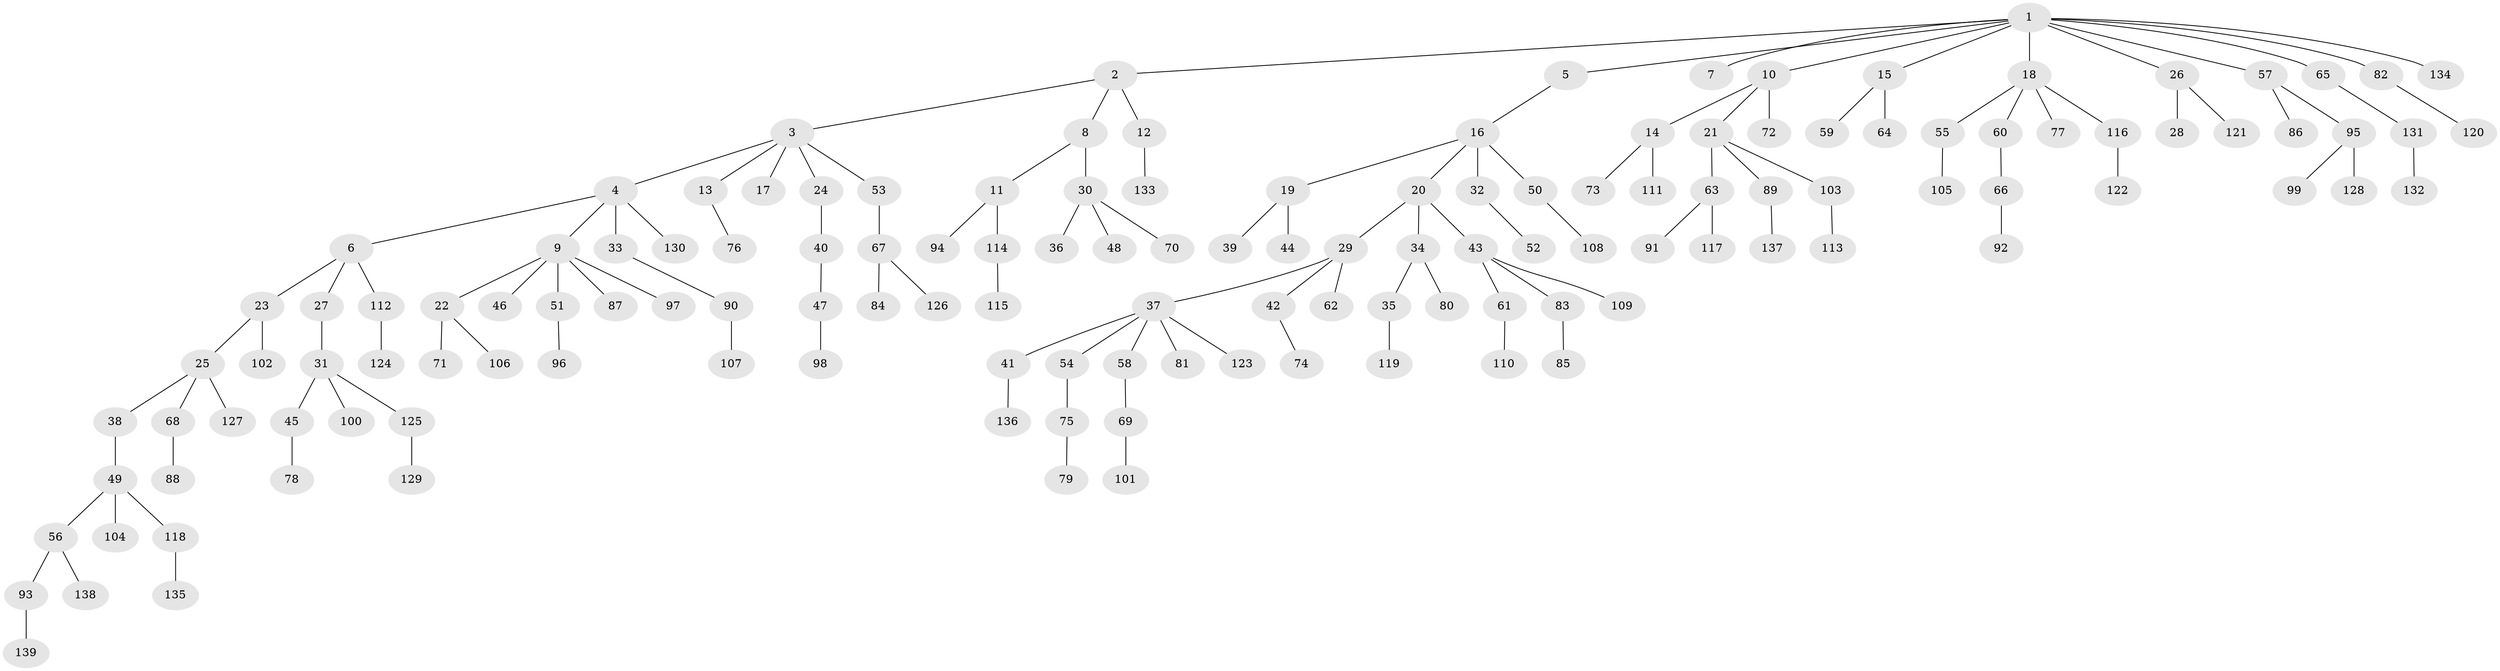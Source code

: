 // Generated by graph-tools (version 1.1) at 2025/26/03/09/25 03:26:31]
// undirected, 139 vertices, 138 edges
graph export_dot {
graph [start="1"]
  node [color=gray90,style=filled];
  1;
  2;
  3;
  4;
  5;
  6;
  7;
  8;
  9;
  10;
  11;
  12;
  13;
  14;
  15;
  16;
  17;
  18;
  19;
  20;
  21;
  22;
  23;
  24;
  25;
  26;
  27;
  28;
  29;
  30;
  31;
  32;
  33;
  34;
  35;
  36;
  37;
  38;
  39;
  40;
  41;
  42;
  43;
  44;
  45;
  46;
  47;
  48;
  49;
  50;
  51;
  52;
  53;
  54;
  55;
  56;
  57;
  58;
  59;
  60;
  61;
  62;
  63;
  64;
  65;
  66;
  67;
  68;
  69;
  70;
  71;
  72;
  73;
  74;
  75;
  76;
  77;
  78;
  79;
  80;
  81;
  82;
  83;
  84;
  85;
  86;
  87;
  88;
  89;
  90;
  91;
  92;
  93;
  94;
  95;
  96;
  97;
  98;
  99;
  100;
  101;
  102;
  103;
  104;
  105;
  106;
  107;
  108;
  109;
  110;
  111;
  112;
  113;
  114;
  115;
  116;
  117;
  118;
  119;
  120;
  121;
  122;
  123;
  124;
  125;
  126;
  127;
  128;
  129;
  130;
  131;
  132;
  133;
  134;
  135;
  136;
  137;
  138;
  139;
  1 -- 2;
  1 -- 5;
  1 -- 7;
  1 -- 10;
  1 -- 15;
  1 -- 18;
  1 -- 26;
  1 -- 57;
  1 -- 65;
  1 -- 82;
  1 -- 134;
  2 -- 3;
  2 -- 8;
  2 -- 12;
  3 -- 4;
  3 -- 13;
  3 -- 17;
  3 -- 24;
  3 -- 53;
  4 -- 6;
  4 -- 9;
  4 -- 33;
  4 -- 130;
  5 -- 16;
  6 -- 23;
  6 -- 27;
  6 -- 112;
  8 -- 11;
  8 -- 30;
  9 -- 22;
  9 -- 46;
  9 -- 51;
  9 -- 87;
  9 -- 97;
  10 -- 14;
  10 -- 21;
  10 -- 72;
  11 -- 94;
  11 -- 114;
  12 -- 133;
  13 -- 76;
  14 -- 73;
  14 -- 111;
  15 -- 59;
  15 -- 64;
  16 -- 19;
  16 -- 20;
  16 -- 32;
  16 -- 50;
  18 -- 55;
  18 -- 60;
  18 -- 77;
  18 -- 116;
  19 -- 39;
  19 -- 44;
  20 -- 29;
  20 -- 34;
  20 -- 43;
  21 -- 63;
  21 -- 89;
  21 -- 103;
  22 -- 71;
  22 -- 106;
  23 -- 25;
  23 -- 102;
  24 -- 40;
  25 -- 38;
  25 -- 68;
  25 -- 127;
  26 -- 28;
  26 -- 121;
  27 -- 31;
  29 -- 37;
  29 -- 42;
  29 -- 62;
  30 -- 36;
  30 -- 48;
  30 -- 70;
  31 -- 45;
  31 -- 100;
  31 -- 125;
  32 -- 52;
  33 -- 90;
  34 -- 35;
  34 -- 80;
  35 -- 119;
  37 -- 41;
  37 -- 54;
  37 -- 58;
  37 -- 81;
  37 -- 123;
  38 -- 49;
  40 -- 47;
  41 -- 136;
  42 -- 74;
  43 -- 61;
  43 -- 83;
  43 -- 109;
  45 -- 78;
  47 -- 98;
  49 -- 56;
  49 -- 104;
  49 -- 118;
  50 -- 108;
  51 -- 96;
  53 -- 67;
  54 -- 75;
  55 -- 105;
  56 -- 93;
  56 -- 138;
  57 -- 86;
  57 -- 95;
  58 -- 69;
  60 -- 66;
  61 -- 110;
  63 -- 91;
  63 -- 117;
  65 -- 131;
  66 -- 92;
  67 -- 84;
  67 -- 126;
  68 -- 88;
  69 -- 101;
  75 -- 79;
  82 -- 120;
  83 -- 85;
  89 -- 137;
  90 -- 107;
  93 -- 139;
  95 -- 99;
  95 -- 128;
  103 -- 113;
  112 -- 124;
  114 -- 115;
  116 -- 122;
  118 -- 135;
  125 -- 129;
  131 -- 132;
}
